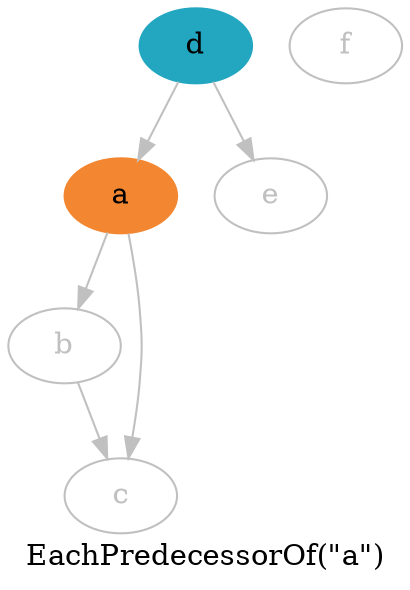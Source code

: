 digraph G {
  node [color="grey",fontcolor="grey"]
  edge [color="grey"]
	a -> b -> c;
	a -> c;
	d -> a;
	d -> e;
  a [fontcolor="black",style=filled,color="#F38630"];
  b;
  c;
  d [fontcolor="black",style=filled,color="#23A7C0"];
  f;
  label="EachPredecessorOf(\"a\")"
}
